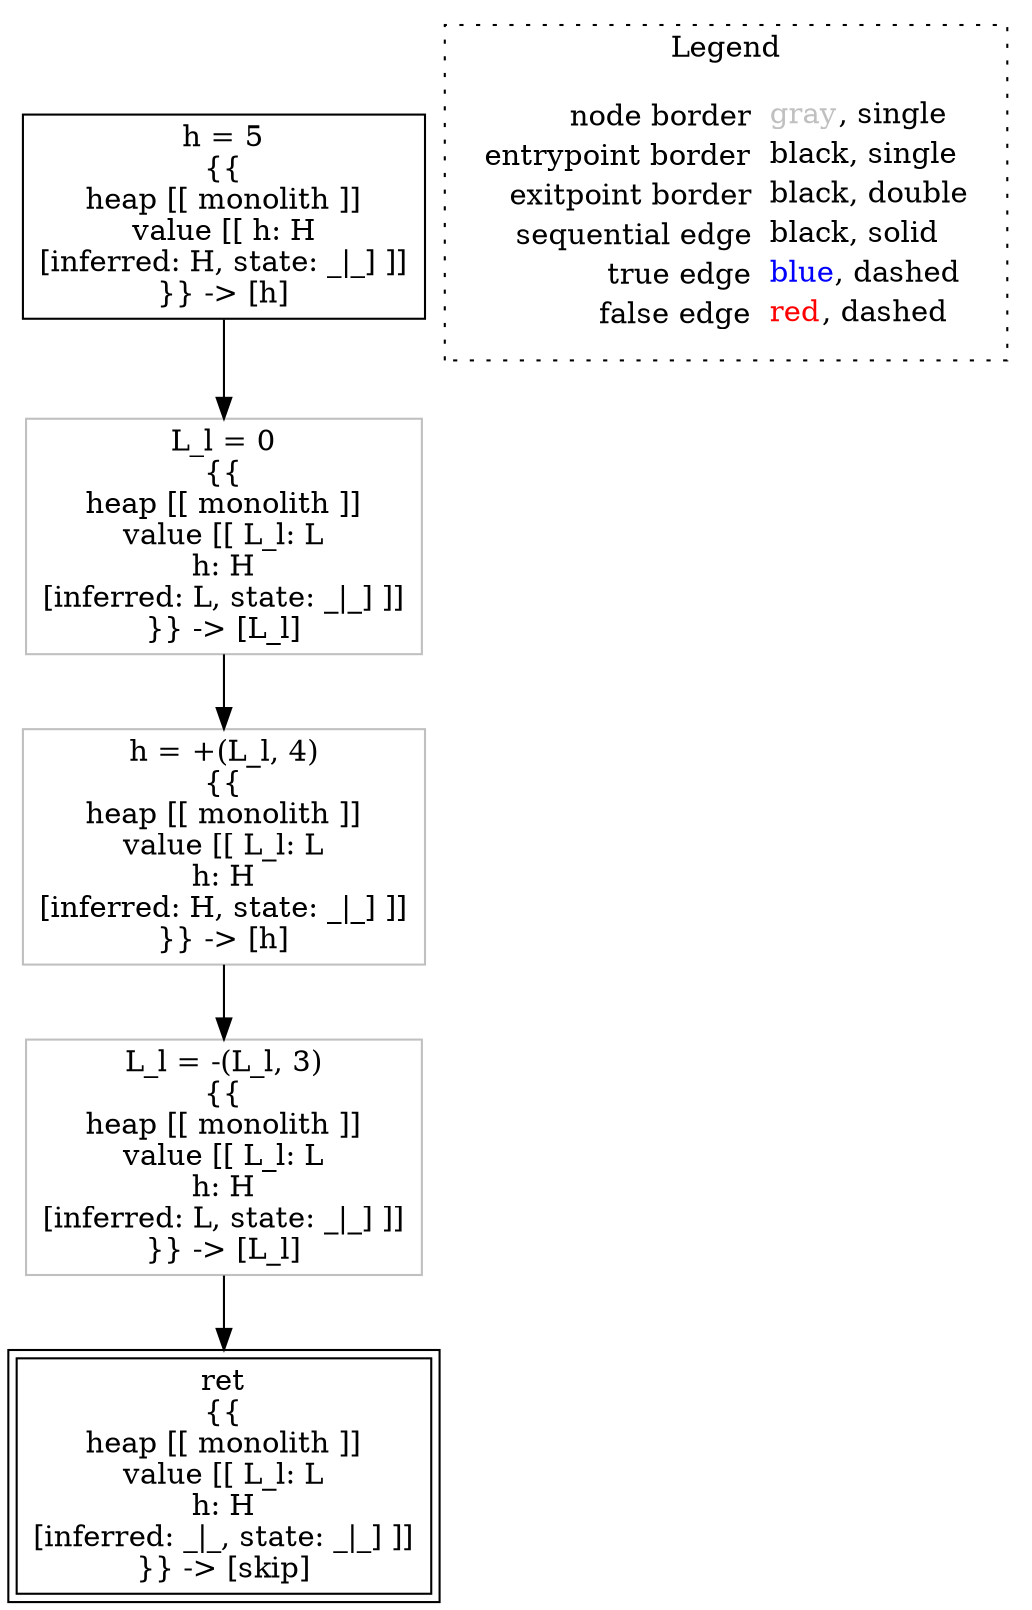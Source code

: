digraph {
	"node0" [shape="rect",color="black",label=<h = 5<BR/>{{<BR/>heap [[ monolith ]]<BR/>value [[ h: H<BR/>[inferred: H, state: _|_] ]]<BR/>}} -&gt; [h]>];
	"node1" [shape="rect",color="gray",label=<L_l = 0<BR/>{{<BR/>heap [[ monolith ]]<BR/>value [[ L_l: L<BR/>h: H<BR/>[inferred: L, state: _|_] ]]<BR/>}} -&gt; [L_l]>];
	"node2" [shape="rect",color="gray",label=<L_l = -(L_l, 3)<BR/>{{<BR/>heap [[ monolith ]]<BR/>value [[ L_l: L<BR/>h: H<BR/>[inferred: L, state: _|_] ]]<BR/>}} -&gt; [L_l]>];
	"node3" [shape="rect",color="gray",label=<h = +(L_l, 4)<BR/>{{<BR/>heap [[ monolith ]]<BR/>value [[ L_l: L<BR/>h: H<BR/>[inferred: H, state: _|_] ]]<BR/>}} -&gt; [h]>];
	"node4" [shape="rect",color="black",peripheries="2",label=<ret<BR/>{{<BR/>heap [[ monolith ]]<BR/>value [[ L_l: L<BR/>h: H<BR/>[inferred: _|_, state: _|_] ]]<BR/>}} -&gt; [skip]>];
	"node1" -> "node3" [color="black"];
	"node2" -> "node4" [color="black"];
	"node3" -> "node2" [color="black"];
	"node0" -> "node1" [color="black"];
subgraph cluster_legend {
	label="Legend";
	style=dotted;
	node [shape=plaintext];
	"legend" [label=<<table border="0" cellpadding="2" cellspacing="0" cellborder="0"><tr><td align="right">node border&nbsp;</td><td align="left"><font color="gray">gray</font>, single</td></tr><tr><td align="right">entrypoint border&nbsp;</td><td align="left"><font color="black">black</font>, single</td></tr><tr><td align="right">exitpoint border&nbsp;</td><td align="left"><font color="black">black</font>, double</td></tr><tr><td align="right">sequential edge&nbsp;</td><td align="left"><font color="black">black</font>, solid</td></tr><tr><td align="right">true edge&nbsp;</td><td align="left"><font color="blue">blue</font>, dashed</td></tr><tr><td align="right">false edge&nbsp;</td><td align="left"><font color="red">red</font>, dashed</td></tr></table>>];
}

}
